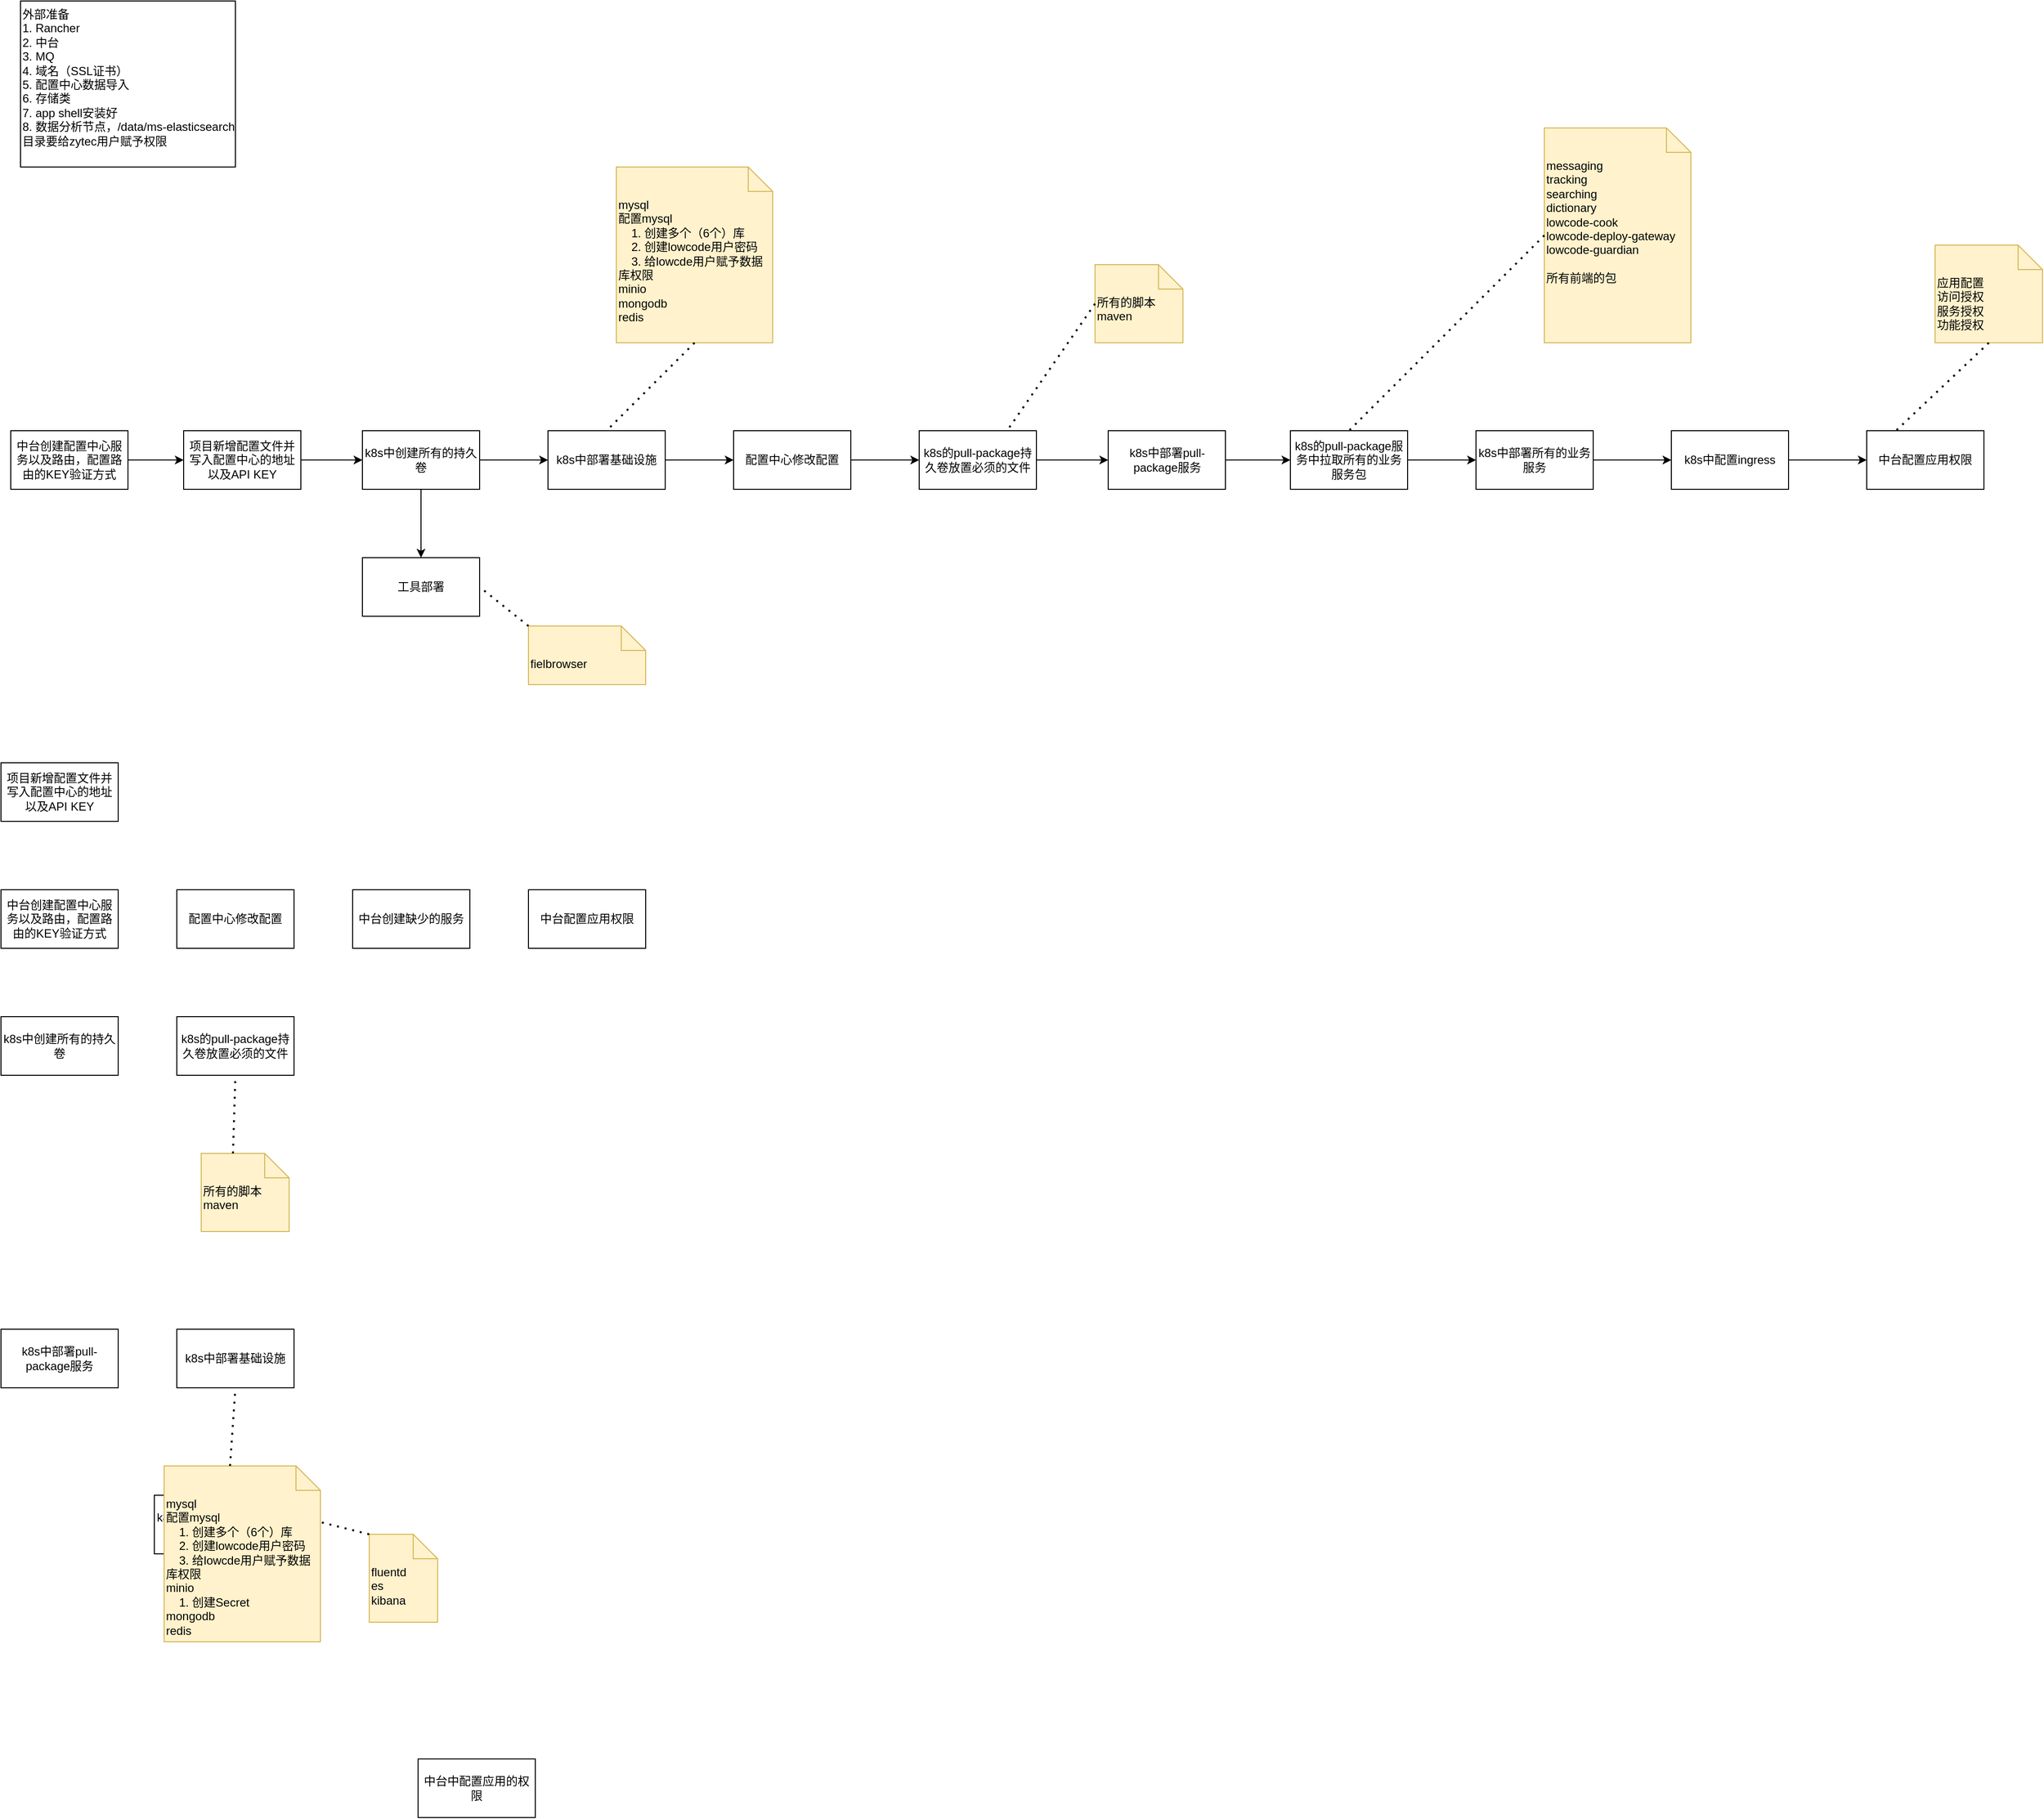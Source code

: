 <mxfile version="24.1.0" type="github">
  <diagram id="C5RBs43oDa-KdzZeNtuy" name="Page-1">
    <mxGraphModel dx="2713" dy="1964" grid="1" gridSize="10" guides="1" tooltips="1" connect="1" arrows="1" fold="1" page="1" pageScale="1" pageWidth="827" pageHeight="1169" math="0" shadow="0">
      <root>
        <mxCell id="WIyWlLk6GJQsqaUBKTNV-0" />
        <mxCell id="WIyWlLk6GJQsqaUBKTNV-1" parent="WIyWlLk6GJQsqaUBKTNV-0" />
        <mxCell id="bLoDom8n8q_n5jIfxJ7S-4" value="mysql&lt;div&gt;&lt;div&gt;&lt;span style=&quot;text-align: center;&quot;&gt;配置mysql&lt;/span&gt;&lt;br&gt;&lt;/div&gt;&lt;div&gt;&lt;span style=&quot;text-align: center;&quot;&gt;&amp;nbsp; &amp;nbsp;&amp;nbsp;&lt;/span&gt;&lt;span style=&quot;background-color: initial;&quot;&gt;1. 创建多个（6个）库&lt;/span&gt;&lt;/div&gt;&lt;div&gt;&amp;nbsp; &amp;nbsp; 2. 创建lowcode用户密码&lt;/div&gt;&lt;div&gt;&amp;nbsp; &amp;nbsp; 3. 给lowcde用户赋予数据库权限&lt;/div&gt;&lt;div&gt;minio&lt;/div&gt;&lt;div&gt;mongodb&lt;/div&gt;&lt;div&gt;redis&lt;/div&gt;&lt;div&gt;&lt;br&gt;&lt;/div&gt;&lt;/div&gt;" style="shape=note2;boundedLbl=1;whiteSpace=wrap;html=1;size=25;verticalAlign=top;align=left;fillColor=#fff2cc;strokeColor=#d6b656;" vertex="1" parent="WIyWlLk6GJQsqaUBKTNV-1">
          <mxGeometry x="-90" y="-110" width="160" height="180" as="geometry" />
        </mxCell>
        <mxCell id="bLoDom8n8q_n5jIfxJ7S-9" value="fielbrowser" style="shape=note2;boundedLbl=1;whiteSpace=wrap;html=1;size=25;verticalAlign=top;align=left;fillColor=#fff2cc;strokeColor=#d6b656;" vertex="1" parent="WIyWlLk6GJQsqaUBKTNV-1">
          <mxGeometry x="-180" y="360" width="120" height="60" as="geometry" />
        </mxCell>
        <mxCell id="bLoDom8n8q_n5jIfxJ7S-11" value="" style="endArrow=none;dashed=1;html=1;dashPattern=1 3;strokeWidth=2;rounded=0;entryX=1;entryY=0.5;entryDx=0;entryDy=0;exitX=0;exitY=0;exitDx=0;exitDy=0;exitPerimeter=0;" edge="1" parent="WIyWlLk6GJQsqaUBKTNV-1" source="bLoDom8n8q_n5jIfxJ7S-9" target="bLoDom8n8q_n5jIfxJ7S-47">
          <mxGeometry width="50" height="50" relative="1" as="geometry">
            <mxPoint x="230" y="550" as="sourcePoint" />
            <mxPoint x="-200" y="320" as="targetPoint" />
          </mxGeometry>
        </mxCell>
        <mxCell id="bLoDom8n8q_n5jIfxJ7S-48" value="" style="edgeStyle=none;rounded=0;orthogonalLoop=1;jettySize=auto;html=1;" edge="1" parent="WIyWlLk6GJQsqaUBKTNV-1" source="bLoDom8n8q_n5jIfxJ7S-16" target="bLoDom8n8q_n5jIfxJ7S-28">
          <mxGeometry relative="1" as="geometry" />
        </mxCell>
        <mxCell id="bLoDom8n8q_n5jIfxJ7S-16" value="项目新增配置文件并写入配置中心的地址以及API KEY" style="rounded=0;whiteSpace=wrap;html=1;" vertex="1" parent="WIyWlLk6GJQsqaUBKTNV-1">
          <mxGeometry x="-533" y="160" width="120" height="60" as="geometry" />
        </mxCell>
        <mxCell id="bLoDom8n8q_n5jIfxJ7S-24" value="" style="edgeStyle=none;rounded=0;orthogonalLoop=1;jettySize=auto;html=1;" edge="1" parent="WIyWlLk6GJQsqaUBKTNV-1" source="bLoDom8n8q_n5jIfxJ7S-18" target="bLoDom8n8q_n5jIfxJ7S-16">
          <mxGeometry relative="1" as="geometry" />
        </mxCell>
        <mxCell id="bLoDom8n8q_n5jIfxJ7S-18" value="中台创建配置中心服务以及路由，配置路由的KEY验证方式" style="rounded=0;whiteSpace=wrap;html=1;" vertex="1" parent="WIyWlLk6GJQsqaUBKTNV-1">
          <mxGeometry x="-710" y="160" width="120" height="60" as="geometry" />
        </mxCell>
        <mxCell id="bLoDom8n8q_n5jIfxJ7S-19" value="" style="endArrow=none;dashed=1;html=1;dashPattern=1 3;strokeWidth=2;rounded=0;entryX=0.5;entryY=0;entryDx=0;entryDy=0;exitX=0.5;exitY=1;exitDx=0;exitDy=0;exitPerimeter=0;" edge="1" parent="WIyWlLk6GJQsqaUBKTNV-1" source="bLoDom8n8q_n5jIfxJ7S-4">
          <mxGeometry width="50" height="50" relative="1" as="geometry">
            <mxPoint x="-253" y="650" as="sourcePoint" />
            <mxPoint x="-100" y="160" as="targetPoint" />
          </mxGeometry>
        </mxCell>
        <mxCell id="bLoDom8n8q_n5jIfxJ7S-52" value="" style="edgeStyle=none;rounded=0;orthogonalLoop=1;jettySize=auto;html=1;" edge="1" parent="WIyWlLk6GJQsqaUBKTNV-1" source="bLoDom8n8q_n5jIfxJ7S-27" target="bLoDom8n8q_n5jIfxJ7S-29">
          <mxGeometry relative="1" as="geometry" />
        </mxCell>
        <mxCell id="bLoDom8n8q_n5jIfxJ7S-27" value="配置中心修改配置" style="rounded=0;whiteSpace=wrap;html=1;" vertex="1" parent="WIyWlLk6GJQsqaUBKTNV-1">
          <mxGeometry x="30" y="160" width="120" height="60" as="geometry" />
        </mxCell>
        <mxCell id="bLoDom8n8q_n5jIfxJ7S-50" value="" style="edgeStyle=none;rounded=0;orthogonalLoop=1;jettySize=auto;html=1;" edge="1" parent="WIyWlLk6GJQsqaUBKTNV-1" source="bLoDom8n8q_n5jIfxJ7S-28" target="bLoDom8n8q_n5jIfxJ7S-47">
          <mxGeometry relative="1" as="geometry" />
        </mxCell>
        <mxCell id="bLoDom8n8q_n5jIfxJ7S-62" value="" style="edgeStyle=none;rounded=0;orthogonalLoop=1;jettySize=auto;html=1;" edge="1" parent="WIyWlLk6GJQsqaUBKTNV-1" source="bLoDom8n8q_n5jIfxJ7S-28" target="bLoDom8n8q_n5jIfxJ7S-61">
          <mxGeometry relative="1" as="geometry" />
        </mxCell>
        <mxCell id="bLoDom8n8q_n5jIfxJ7S-28" value="k8s中创建所有的持久卷" style="rounded=0;whiteSpace=wrap;html=1;" vertex="1" parent="WIyWlLk6GJQsqaUBKTNV-1">
          <mxGeometry x="-350" y="160" width="120" height="60" as="geometry" />
        </mxCell>
        <mxCell id="bLoDom8n8q_n5jIfxJ7S-53" value="" style="edgeStyle=none;rounded=0;orthogonalLoop=1;jettySize=auto;html=1;" edge="1" parent="WIyWlLk6GJQsqaUBKTNV-1" source="bLoDom8n8q_n5jIfxJ7S-29" target="bLoDom8n8q_n5jIfxJ7S-34">
          <mxGeometry relative="1" as="geometry" />
        </mxCell>
        <mxCell id="bLoDom8n8q_n5jIfxJ7S-29" value="k8s的pull-package持久卷放置必须的文件" style="rounded=0;whiteSpace=wrap;html=1;" vertex="1" parent="WIyWlLk6GJQsqaUBKTNV-1">
          <mxGeometry x="220" y="160" width="120" height="60" as="geometry" />
        </mxCell>
        <mxCell id="bLoDom8n8q_n5jIfxJ7S-30" value="所有的脚本&lt;div&gt;maven&lt;/div&gt;" style="shape=note2;boundedLbl=1;whiteSpace=wrap;html=1;size=25;verticalAlign=top;align=left;fillColor=#fff2cc;strokeColor=#d6b656;" vertex="1" parent="WIyWlLk6GJQsqaUBKTNV-1">
          <mxGeometry x="400" y="-10" width="90" height="80" as="geometry" />
        </mxCell>
        <mxCell id="bLoDom8n8q_n5jIfxJ7S-31" value="" style="endArrow=none;dashed=1;html=1;dashPattern=1 3;strokeWidth=2;rounded=0;entryX=0.75;entryY=0;entryDx=0;entryDy=0;exitX=0;exitY=0.5;exitDx=0;exitDy=0;exitPerimeter=0;" edge="1" parent="WIyWlLk6GJQsqaUBKTNV-1" source="bLoDom8n8q_n5jIfxJ7S-30" target="bLoDom8n8q_n5jIfxJ7S-29">
          <mxGeometry width="50" height="50" relative="1" as="geometry">
            <mxPoint x="-175" y="583" as="sourcePoint" />
            <mxPoint x="-63" y="550" as="targetPoint" />
          </mxGeometry>
        </mxCell>
        <mxCell id="bLoDom8n8q_n5jIfxJ7S-54" value="" style="edgeStyle=none;rounded=0;orthogonalLoop=1;jettySize=auto;html=1;" edge="1" parent="WIyWlLk6GJQsqaUBKTNV-1" source="bLoDom8n8q_n5jIfxJ7S-34" target="bLoDom8n8q_n5jIfxJ7S-35">
          <mxGeometry relative="1" as="geometry" />
        </mxCell>
        <mxCell id="bLoDom8n8q_n5jIfxJ7S-34" value="k8s中部署pull-package服务" style="rounded=0;whiteSpace=wrap;html=1;" vertex="1" parent="WIyWlLk6GJQsqaUBKTNV-1">
          <mxGeometry x="413.5" y="160" width="120" height="60" as="geometry" />
        </mxCell>
        <mxCell id="bLoDom8n8q_n5jIfxJ7S-55" value="" style="edgeStyle=none;rounded=0;orthogonalLoop=1;jettySize=auto;html=1;" edge="1" parent="WIyWlLk6GJQsqaUBKTNV-1" source="bLoDom8n8q_n5jIfxJ7S-35" target="bLoDom8n8q_n5jIfxJ7S-39">
          <mxGeometry relative="1" as="geometry" />
        </mxCell>
        <mxCell id="bLoDom8n8q_n5jIfxJ7S-35" value="k8s的pull-package服务中拉取所有的业务服务包" style="rounded=0;whiteSpace=wrap;html=1;" vertex="1" parent="WIyWlLk6GJQsqaUBKTNV-1">
          <mxGeometry x="600" y="160" width="120" height="60" as="geometry" />
        </mxCell>
        <mxCell id="bLoDom8n8q_n5jIfxJ7S-37" value="messaging&lt;div&gt;tracking&lt;/div&gt;&lt;div&gt;searching&lt;/div&gt;&lt;div&gt;dictionary&lt;/div&gt;&lt;div&gt;lowcode-cook&lt;/div&gt;&lt;div&gt;lowcode-deploy-gateway&lt;/div&gt;&lt;div&gt;lowcode-guardian&lt;/div&gt;&lt;div&gt;&lt;br&gt;&lt;/div&gt;&lt;div&gt;所有前端的包&lt;/div&gt;" style="shape=note2;boundedLbl=1;whiteSpace=wrap;html=1;size=25;verticalAlign=top;align=left;fillColor=#fff2cc;strokeColor=#d6b656;" vertex="1" parent="WIyWlLk6GJQsqaUBKTNV-1">
          <mxGeometry x="860" y="-150" width="150" height="220" as="geometry" />
        </mxCell>
        <mxCell id="bLoDom8n8q_n5jIfxJ7S-38" value="" style="endArrow=none;dashed=1;html=1;dashPattern=1 3;strokeWidth=2;rounded=0;entryX=0.5;entryY=0;entryDx=0;entryDy=0;exitX=0;exitY=0.5;exitDx=0;exitDy=0;exitPerimeter=0;" edge="1" parent="WIyWlLk6GJQsqaUBKTNV-1" source="bLoDom8n8q_n5jIfxJ7S-37" target="bLoDom8n8q_n5jIfxJ7S-35">
          <mxGeometry width="50" height="50" relative="1" as="geometry">
            <mxPoint x="900" y="-50" as="sourcePoint" />
            <mxPoint x="790" y="-75" as="targetPoint" />
          </mxGeometry>
        </mxCell>
        <mxCell id="bLoDom8n8q_n5jIfxJ7S-56" value="" style="edgeStyle=none;rounded=0;orthogonalLoop=1;jettySize=auto;html=1;" edge="1" parent="WIyWlLk6GJQsqaUBKTNV-1" source="bLoDom8n8q_n5jIfxJ7S-39" target="bLoDom8n8q_n5jIfxJ7S-43">
          <mxGeometry relative="1" as="geometry" />
        </mxCell>
        <mxCell id="bLoDom8n8q_n5jIfxJ7S-39" value="k8s中部署所有的业务服务" style="rounded=0;whiteSpace=wrap;html=1;" vertex="1" parent="WIyWlLk6GJQsqaUBKTNV-1">
          <mxGeometry x="790" y="160" width="120" height="60" as="geometry" />
        </mxCell>
        <mxCell id="bLoDom8n8q_n5jIfxJ7S-40" value="k8s中部署日志相关的所有服务" style="rounded=0;whiteSpace=wrap;html=1;" vertex="1" parent="WIyWlLk6GJQsqaUBKTNV-1">
          <mxGeometry x="-563" y="1250" width="120" height="60" as="geometry" />
        </mxCell>
        <mxCell id="bLoDom8n8q_n5jIfxJ7S-41" value="fluentd&lt;div&gt;es&lt;/div&gt;&lt;div&gt;kibana&lt;/div&gt;" style="shape=note2;boundedLbl=1;whiteSpace=wrap;html=1;size=25;verticalAlign=top;align=left;fillColor=#fff2cc;strokeColor=#d6b656;" vertex="1" parent="WIyWlLk6GJQsqaUBKTNV-1">
          <mxGeometry x="-343" y="1290" width="70" height="90" as="geometry" />
        </mxCell>
        <mxCell id="bLoDom8n8q_n5jIfxJ7S-42" value="" style="endArrow=none;dashed=1;html=1;dashPattern=1 3;strokeWidth=2;rounded=0;entryX=1;entryY=0.25;entryDx=0;entryDy=0;exitX=0;exitY=0;exitDx=0;exitDy=0;exitPerimeter=0;" edge="1" parent="WIyWlLk6GJQsqaUBKTNV-1" source="bLoDom8n8q_n5jIfxJ7S-41" target="bLoDom8n8q_n5jIfxJ7S-40">
          <mxGeometry width="50" height="50" relative="1" as="geometry">
            <mxPoint x="-333" y="1095" as="sourcePoint" />
            <mxPoint x="-433" y="1015" as="targetPoint" />
          </mxGeometry>
        </mxCell>
        <mxCell id="bLoDom8n8q_n5jIfxJ7S-58" value="" style="edgeStyle=none;rounded=0;orthogonalLoop=1;jettySize=auto;html=1;" edge="1" parent="WIyWlLk6GJQsqaUBKTNV-1" source="bLoDom8n8q_n5jIfxJ7S-43" target="bLoDom8n8q_n5jIfxJ7S-57">
          <mxGeometry relative="1" as="geometry" />
        </mxCell>
        <mxCell id="bLoDom8n8q_n5jIfxJ7S-43" value="k8s中配置ingress" style="rounded=0;whiteSpace=wrap;html=1;" vertex="1" parent="WIyWlLk6GJQsqaUBKTNV-1">
          <mxGeometry x="990" y="160" width="120" height="60" as="geometry" />
        </mxCell>
        <mxCell id="bLoDom8n8q_n5jIfxJ7S-44" value="中台中配置应用的权限" style="rounded=0;whiteSpace=wrap;html=1;" vertex="1" parent="WIyWlLk6GJQsqaUBKTNV-1">
          <mxGeometry x="-293" y="1520" width="120" height="60" as="geometry" />
        </mxCell>
        <mxCell id="bLoDom8n8q_n5jIfxJ7S-47" value="工具部署" style="rounded=0;whiteSpace=wrap;html=1;" vertex="1" parent="WIyWlLk6GJQsqaUBKTNV-1">
          <mxGeometry x="-350" y="290" width="120" height="60" as="geometry" />
        </mxCell>
        <mxCell id="bLoDom8n8q_n5jIfxJ7S-57" value="中台配置应用权限" style="rounded=0;whiteSpace=wrap;html=1;" vertex="1" parent="WIyWlLk6GJQsqaUBKTNV-1">
          <mxGeometry x="1190" y="160" width="120" height="60" as="geometry" />
        </mxCell>
        <mxCell id="bLoDom8n8q_n5jIfxJ7S-59" value="应用配置&lt;div&gt;访问授权&lt;/div&gt;&lt;div&gt;服务授权&lt;/div&gt;&lt;div&gt;功能授权&lt;/div&gt;" style="shape=note2;boundedLbl=1;whiteSpace=wrap;html=1;size=25;verticalAlign=top;align=left;fillColor=#fff2cc;strokeColor=#d6b656;" vertex="1" parent="WIyWlLk6GJQsqaUBKTNV-1">
          <mxGeometry x="1260" y="-30" width="110" height="100" as="geometry" />
        </mxCell>
        <mxCell id="bLoDom8n8q_n5jIfxJ7S-60" value="" style="endArrow=none;dashed=1;html=1;dashPattern=1 3;strokeWidth=2;rounded=0;entryX=0.25;entryY=0;entryDx=0;entryDy=0;exitX=0.5;exitY=1;exitDx=0;exitDy=0;exitPerimeter=0;" edge="1" parent="WIyWlLk6GJQsqaUBKTNV-1" source="bLoDom8n8q_n5jIfxJ7S-59" target="bLoDom8n8q_n5jIfxJ7S-57">
          <mxGeometry width="50" height="50" relative="1" as="geometry">
            <mxPoint x="1220" y="-50" as="sourcePoint" />
            <mxPoint x="1020" y="150" as="targetPoint" />
          </mxGeometry>
        </mxCell>
        <mxCell id="bLoDom8n8q_n5jIfxJ7S-63" value="" style="edgeStyle=none;rounded=0;orthogonalLoop=1;jettySize=auto;html=1;" edge="1" parent="WIyWlLk6GJQsqaUBKTNV-1" source="bLoDom8n8q_n5jIfxJ7S-61" target="bLoDom8n8q_n5jIfxJ7S-27">
          <mxGeometry relative="1" as="geometry" />
        </mxCell>
        <mxCell id="bLoDom8n8q_n5jIfxJ7S-61" value="k8s中部署基础设施" style="rounded=0;whiteSpace=wrap;html=1;" vertex="1" parent="WIyWlLk6GJQsqaUBKTNV-1">
          <mxGeometry x="-160" y="160" width="120" height="60" as="geometry" />
        </mxCell>
        <mxCell id="bLoDom8n8q_n5jIfxJ7S-64" value="外部准备&lt;div&gt;1. Rancher&lt;/div&gt;&lt;div&gt;2. 中台&lt;/div&gt;&lt;div&gt;3. MQ&lt;/div&gt;&lt;div&gt;4. 域名（SSL证书）&lt;/div&gt;&lt;div&gt;5. 配置中心数据导入&lt;/div&gt;&lt;div&gt;6. 存储类&lt;/div&gt;&lt;div&gt;7. app shell安装好&lt;/div&gt;&lt;div&gt;8. 数据分析节点，/data/ms-elasticsearch目录要给zytec用户赋予权限&lt;/div&gt;" style="text;html=1;align=left;verticalAlign=top;whiteSpace=wrap;rounded=0;strokeColor=default;" vertex="1" parent="WIyWlLk6GJQsqaUBKTNV-1">
          <mxGeometry x="-700" y="-280" width="220" height="170" as="geometry" />
        </mxCell>
        <mxCell id="bLoDom8n8q_n5jIfxJ7S-65" value="中台创建配置中心服务以及路由，配置路由的KEY验证方式" style="rounded=0;whiteSpace=wrap;html=1;" vertex="1" parent="WIyWlLk6GJQsqaUBKTNV-1">
          <mxGeometry x="-720" y="630" width="120" height="60" as="geometry" />
        </mxCell>
        <mxCell id="bLoDom8n8q_n5jIfxJ7S-66" value="配置中心修改配置" style="rounded=0;whiteSpace=wrap;html=1;" vertex="1" parent="WIyWlLk6GJQsqaUBKTNV-1">
          <mxGeometry x="-540" y="630" width="120" height="60" as="geometry" />
        </mxCell>
        <mxCell id="bLoDom8n8q_n5jIfxJ7S-67" value="中台配置应用权限" style="rounded=0;whiteSpace=wrap;html=1;" vertex="1" parent="WIyWlLk6GJQsqaUBKTNV-1">
          <mxGeometry x="-180" y="630" width="120" height="60" as="geometry" />
        </mxCell>
        <mxCell id="bLoDom8n8q_n5jIfxJ7S-68" value="中台创建缺少的服务" style="rounded=0;whiteSpace=wrap;html=1;" vertex="1" parent="WIyWlLk6GJQsqaUBKTNV-1">
          <mxGeometry x="-360" y="630" width="120" height="60" as="geometry" />
        </mxCell>
        <mxCell id="bLoDom8n8q_n5jIfxJ7S-70" value="项目新增配置文件并写入配置中心的地址以及API KEY" style="rounded=0;whiteSpace=wrap;html=1;" vertex="1" parent="WIyWlLk6GJQsqaUBKTNV-1">
          <mxGeometry x="-720" y="500" width="120" height="60" as="geometry" />
        </mxCell>
        <mxCell id="bLoDom8n8q_n5jIfxJ7S-71" value="k8s中创建所有的持久卷" style="rounded=0;whiteSpace=wrap;html=1;" vertex="1" parent="WIyWlLk6GJQsqaUBKTNV-1">
          <mxGeometry x="-720" y="760" width="120" height="60" as="geometry" />
        </mxCell>
        <mxCell id="bLoDom8n8q_n5jIfxJ7S-72" value="k8s中部署基础设施" style="rounded=0;whiteSpace=wrap;html=1;" vertex="1" parent="WIyWlLk6GJQsqaUBKTNV-1">
          <mxGeometry x="-540" y="1080" width="120" height="60" as="geometry" />
        </mxCell>
        <mxCell id="bLoDom8n8q_n5jIfxJ7S-73" value="mysql&lt;div&gt;&lt;div&gt;&lt;span style=&quot;text-align: center;&quot;&gt;配置mysql&lt;/span&gt;&lt;br&gt;&lt;/div&gt;&lt;div&gt;&lt;span style=&quot;text-align: center;&quot;&gt;&amp;nbsp; &amp;nbsp;&amp;nbsp;&lt;/span&gt;&lt;span style=&quot;background-color: initial;&quot;&gt;1. 创建多个（6个）库&lt;/span&gt;&lt;/div&gt;&lt;div&gt;&amp;nbsp; &amp;nbsp; 2. 创建lowcode用户密码&lt;/div&gt;&lt;div&gt;&amp;nbsp; &amp;nbsp; 3. 给lowcde用户赋予数据库权限&lt;/div&gt;&lt;div&gt;minio&lt;/div&gt;&lt;div&gt;&amp;nbsp; &amp;nbsp; 1. 创建Secret&lt;/div&gt;&lt;div&gt;mongodb&lt;/div&gt;&lt;div&gt;redis&lt;/div&gt;&lt;div&gt;&lt;br&gt;&lt;/div&gt;&lt;/div&gt;" style="shape=note2;boundedLbl=1;whiteSpace=wrap;html=1;size=25;verticalAlign=top;align=left;fillColor=#fff2cc;strokeColor=#d6b656;" vertex="1" parent="WIyWlLk6GJQsqaUBKTNV-1">
          <mxGeometry x="-553" y="1220" width="160" height="180" as="geometry" />
        </mxCell>
        <mxCell id="bLoDom8n8q_n5jIfxJ7S-74" value="" style="endArrow=none;dashed=1;html=1;dashPattern=1 3;strokeWidth=2;rounded=0;entryX=0.5;entryY=1;entryDx=0;entryDy=0;exitX=0;exitY=0;exitDx=67.5;exitDy=0;exitPerimeter=0;" edge="1" parent="WIyWlLk6GJQsqaUBKTNV-1" source="bLoDom8n8q_n5jIfxJ7S-73" target="bLoDom8n8q_n5jIfxJ7S-72">
          <mxGeometry width="50" height="50" relative="1" as="geometry">
            <mxPoint x="-273" y="1170" as="sourcePoint" />
            <mxPoint x="-323" y="1130" as="targetPoint" />
          </mxGeometry>
        </mxCell>
        <mxCell id="bLoDom8n8q_n5jIfxJ7S-76" value="k8s的pull-package持久卷放置必须的文件" style="rounded=0;whiteSpace=wrap;html=1;" vertex="1" parent="WIyWlLk6GJQsqaUBKTNV-1">
          <mxGeometry x="-540" y="760" width="120" height="60" as="geometry" />
        </mxCell>
        <mxCell id="bLoDom8n8q_n5jIfxJ7S-77" value="k8s中部署pull-package服务" style="rounded=0;whiteSpace=wrap;html=1;" vertex="1" parent="WIyWlLk6GJQsqaUBKTNV-1">
          <mxGeometry x="-720" y="1080" width="120" height="60" as="geometry" />
        </mxCell>
        <mxCell id="bLoDom8n8q_n5jIfxJ7S-78" value="所有的脚本&lt;div&gt;maven&lt;/div&gt;" style="shape=note2;boundedLbl=1;whiteSpace=wrap;html=1;size=25;verticalAlign=top;align=left;fillColor=#fff2cc;strokeColor=#d6b656;" vertex="1" parent="WIyWlLk6GJQsqaUBKTNV-1">
          <mxGeometry x="-515" y="900" width="90" height="80" as="geometry" />
        </mxCell>
        <mxCell id="bLoDom8n8q_n5jIfxJ7S-79" value="" style="endArrow=none;dashed=1;html=1;dashPattern=1 3;strokeWidth=2;rounded=0;entryX=0.5;entryY=1;entryDx=0;entryDy=0;exitX=0;exitY=0;exitDx=32.5;exitDy=0;exitPerimeter=0;" edge="1" parent="WIyWlLk6GJQsqaUBKTNV-1" source="bLoDom8n8q_n5jIfxJ7S-78" target="bLoDom8n8q_n5jIfxJ7S-76">
          <mxGeometry width="50" height="50" relative="1" as="geometry">
            <mxPoint x="-490.5" y="920" as="sourcePoint" />
            <mxPoint x="-485.5" y="840" as="targetPoint" />
          </mxGeometry>
        </mxCell>
      </root>
    </mxGraphModel>
  </diagram>
</mxfile>
